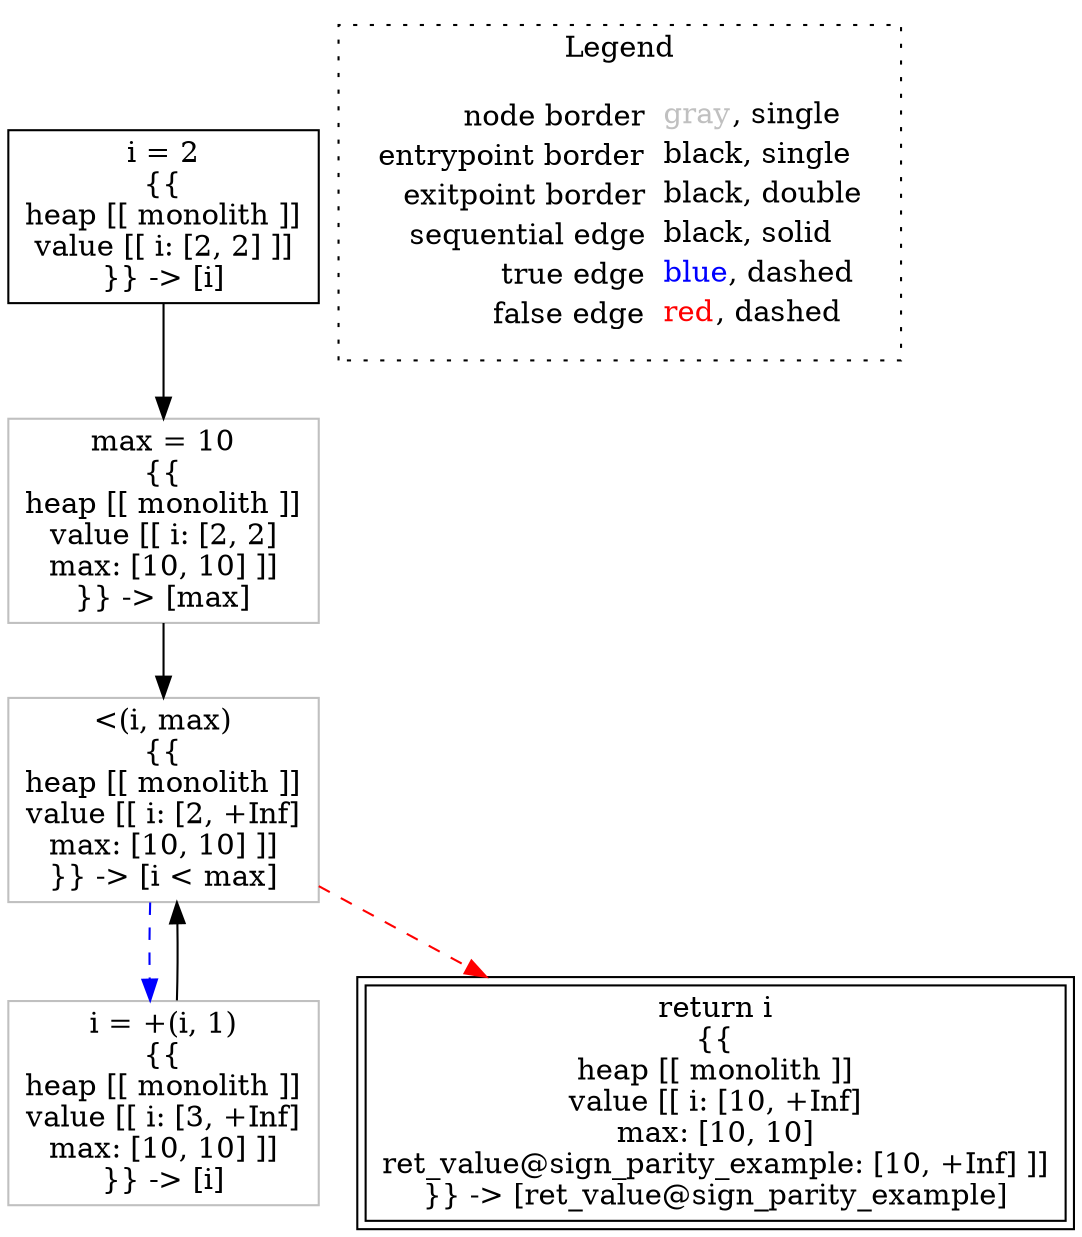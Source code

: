 digraph {
	"node0" [shape="rect",color="black",label=<i = 2<BR/>{{<BR/>heap [[ monolith ]]<BR/>value [[ i: [2, 2] ]]<BR/>}} -&gt; [i]>];
	"node1" [shape="rect",color="gray",label=<&lt;(i, max)<BR/>{{<BR/>heap [[ monolith ]]<BR/>value [[ i: [2, +Inf]<BR/>max: [10, 10] ]]<BR/>}} -&gt; [i &lt; max]>];
	"node2" [shape="rect",color="gray",label=<max = 10<BR/>{{<BR/>heap [[ monolith ]]<BR/>value [[ i: [2, 2]<BR/>max: [10, 10] ]]<BR/>}} -&gt; [max]>];
	"node3" [shape="rect",color="gray",label=<i = +(i, 1)<BR/>{{<BR/>heap [[ monolith ]]<BR/>value [[ i: [3, +Inf]<BR/>max: [10, 10] ]]<BR/>}} -&gt; [i]>];
	"node4" [shape="rect",color="black",peripheries="2",label=<return i<BR/>{{<BR/>heap [[ monolith ]]<BR/>value [[ i: [10, +Inf]<BR/>max: [10, 10]<BR/>ret_value@sign_parity_example: [10, +Inf] ]]<BR/>}} -&gt; [ret_value@sign_parity_example]>];
	"node0" -> "node2" [color="black"];
	"node1" -> "node3" [color="blue",style="dashed"];
	"node1" -> "node4" [color="red",style="dashed"];
	"node2" -> "node1" [color="black"];
	"node3" -> "node1" [color="black"];
subgraph cluster_legend {
	label="Legend";
	style=dotted;
	node [shape=plaintext];
	"legend" [label=<<table border="0" cellpadding="2" cellspacing="0" cellborder="0"><tr><td align="right">node border&nbsp;</td><td align="left"><font color="gray">gray</font>, single</td></tr><tr><td align="right">entrypoint border&nbsp;</td><td align="left"><font color="black">black</font>, single</td></tr><tr><td align="right">exitpoint border&nbsp;</td><td align="left"><font color="black">black</font>, double</td></tr><tr><td align="right">sequential edge&nbsp;</td><td align="left"><font color="black">black</font>, solid</td></tr><tr><td align="right">true edge&nbsp;</td><td align="left"><font color="blue">blue</font>, dashed</td></tr><tr><td align="right">false edge&nbsp;</td><td align="left"><font color="red">red</font>, dashed</td></tr></table>>];
}

}
